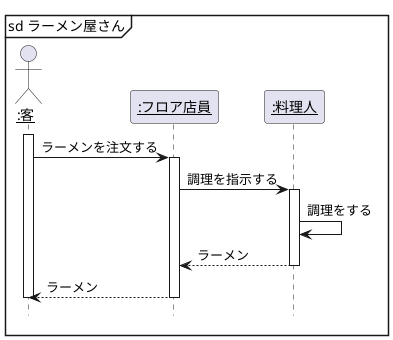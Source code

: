 @startuml
hide footbox
Actor "<u>:客</u>" as P
participant "<u>:フロア店員</u>" as floor
participant "<u>:料理人</u>" as cook

mainframe sd ラーメン屋さん

activate P
P -> floor : ラーメンを注文する
activate floor
floor -> cook : 調理を指示する
activate cook
cook -> cook : 調理をする
floor <-- cook : ラーメン
deactivate cook
P <-- floor : ラーメン
deactivate floor
deactivate P
@enduml